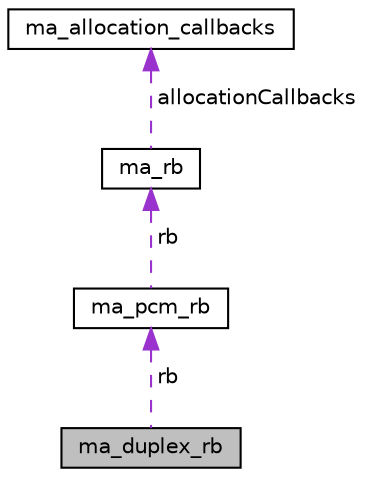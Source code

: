 digraph "ma_duplex_rb"
{
 // LATEX_PDF_SIZE
  edge [fontname="Helvetica",fontsize="10",labelfontname="Helvetica",labelfontsize="10"];
  node [fontname="Helvetica",fontsize="10",shape=record];
  Node1 [label="ma_duplex_rb",height=0.2,width=0.4,color="black", fillcolor="grey75", style="filled", fontcolor="black",tooltip=" "];
  Node2 -> Node1 [dir="back",color="darkorchid3",fontsize="10",style="dashed",label=" rb" ];
  Node2 [label="ma_pcm_rb",height=0.2,width=0.4,color="black", fillcolor="white", style="filled",URL="$structma__pcm__rb.html",tooltip=" "];
  Node3 -> Node2 [dir="back",color="darkorchid3",fontsize="10",style="dashed",label=" rb" ];
  Node3 [label="ma_rb",height=0.2,width=0.4,color="black", fillcolor="white", style="filled",URL="$structma__rb.html",tooltip=" "];
  Node4 -> Node3 [dir="back",color="darkorchid3",fontsize="10",style="dashed",label=" allocationCallbacks" ];
  Node4 [label="ma_allocation_callbacks",height=0.2,width=0.4,color="black", fillcolor="white", style="filled",URL="$structma__allocation__callbacks.html",tooltip=" "];
}
